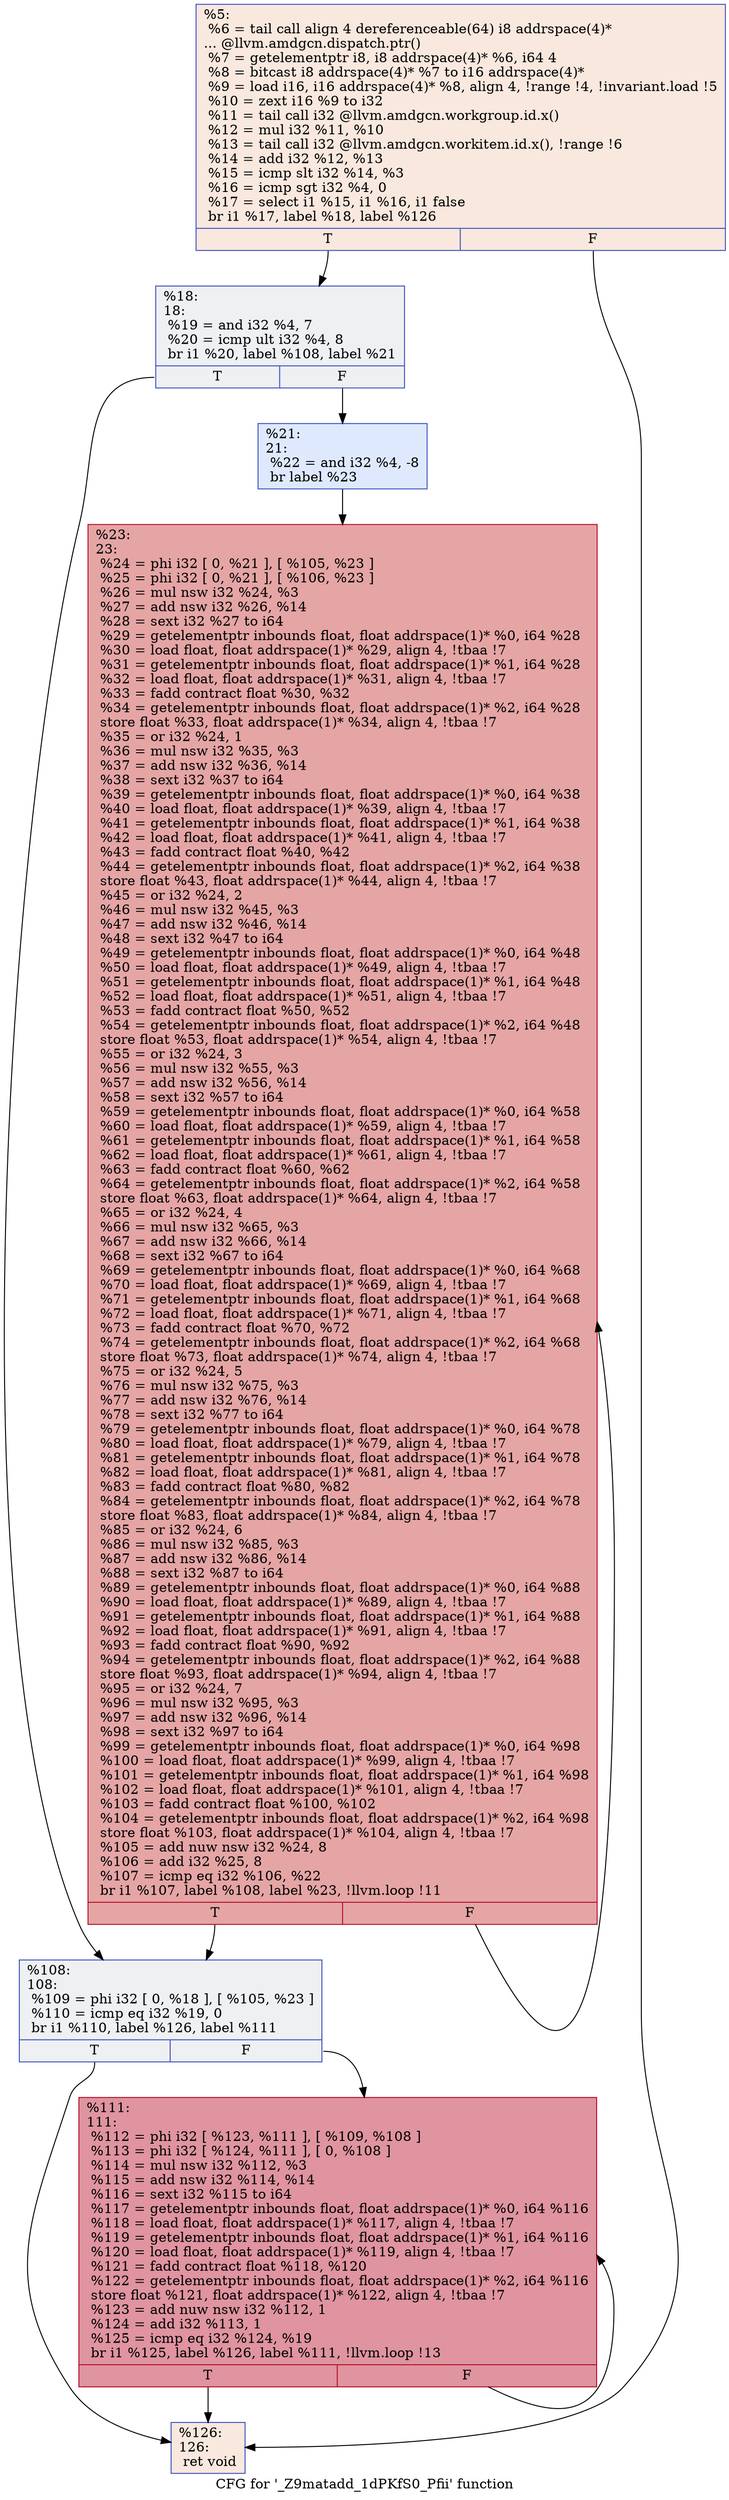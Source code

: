 digraph "CFG for '_Z9matadd_1dPKfS0_Pfii' function" {
	label="CFG for '_Z9matadd_1dPKfS0_Pfii' function";

	Node0x55396e0 [shape=record,color="#3d50c3ff", style=filled, fillcolor="#f2cab570",label="{%5:\l  %6 = tail call align 4 dereferenceable(64) i8 addrspace(4)*\l... @llvm.amdgcn.dispatch.ptr()\l  %7 = getelementptr i8, i8 addrspace(4)* %6, i64 4\l  %8 = bitcast i8 addrspace(4)* %7 to i16 addrspace(4)*\l  %9 = load i16, i16 addrspace(4)* %8, align 4, !range !4, !invariant.load !5\l  %10 = zext i16 %9 to i32\l  %11 = tail call i32 @llvm.amdgcn.workgroup.id.x()\l  %12 = mul i32 %11, %10\l  %13 = tail call i32 @llvm.amdgcn.workitem.id.x(), !range !6\l  %14 = add i32 %12, %13\l  %15 = icmp slt i32 %14, %3\l  %16 = icmp sgt i32 %4, 0\l  %17 = select i1 %15, i1 %16, i1 false\l  br i1 %17, label %18, label %126\l|{<s0>T|<s1>F}}"];
	Node0x55396e0:s0 -> Node0x553a060;
	Node0x55396e0:s1 -> Node0x553b830;
	Node0x553a060 [shape=record,color="#3d50c3ff", style=filled, fillcolor="#d9dce170",label="{%18:\l18:                                               \l  %19 = and i32 %4, 7\l  %20 = icmp ult i32 %4, 8\l  br i1 %20, label %108, label %21\l|{<s0>T|<s1>F}}"];
	Node0x553a060:s0 -> Node0x553baf0;
	Node0x553a060:s1 -> Node0x553bb40;
	Node0x553bb40 [shape=record,color="#3d50c3ff", style=filled, fillcolor="#b5cdfa70",label="{%21:\l21:                                               \l  %22 = and i32 %4, -8\l  br label %23\l}"];
	Node0x553bb40 -> Node0x553bd40;
	Node0x553bd40 [shape=record,color="#b70d28ff", style=filled, fillcolor="#c5333470",label="{%23:\l23:                                               \l  %24 = phi i32 [ 0, %21 ], [ %105, %23 ]\l  %25 = phi i32 [ 0, %21 ], [ %106, %23 ]\l  %26 = mul nsw i32 %24, %3\l  %27 = add nsw i32 %26, %14\l  %28 = sext i32 %27 to i64\l  %29 = getelementptr inbounds float, float addrspace(1)* %0, i64 %28\l  %30 = load float, float addrspace(1)* %29, align 4, !tbaa !7\l  %31 = getelementptr inbounds float, float addrspace(1)* %1, i64 %28\l  %32 = load float, float addrspace(1)* %31, align 4, !tbaa !7\l  %33 = fadd contract float %30, %32\l  %34 = getelementptr inbounds float, float addrspace(1)* %2, i64 %28\l  store float %33, float addrspace(1)* %34, align 4, !tbaa !7\l  %35 = or i32 %24, 1\l  %36 = mul nsw i32 %35, %3\l  %37 = add nsw i32 %36, %14\l  %38 = sext i32 %37 to i64\l  %39 = getelementptr inbounds float, float addrspace(1)* %0, i64 %38\l  %40 = load float, float addrspace(1)* %39, align 4, !tbaa !7\l  %41 = getelementptr inbounds float, float addrspace(1)* %1, i64 %38\l  %42 = load float, float addrspace(1)* %41, align 4, !tbaa !7\l  %43 = fadd contract float %40, %42\l  %44 = getelementptr inbounds float, float addrspace(1)* %2, i64 %38\l  store float %43, float addrspace(1)* %44, align 4, !tbaa !7\l  %45 = or i32 %24, 2\l  %46 = mul nsw i32 %45, %3\l  %47 = add nsw i32 %46, %14\l  %48 = sext i32 %47 to i64\l  %49 = getelementptr inbounds float, float addrspace(1)* %0, i64 %48\l  %50 = load float, float addrspace(1)* %49, align 4, !tbaa !7\l  %51 = getelementptr inbounds float, float addrspace(1)* %1, i64 %48\l  %52 = load float, float addrspace(1)* %51, align 4, !tbaa !7\l  %53 = fadd contract float %50, %52\l  %54 = getelementptr inbounds float, float addrspace(1)* %2, i64 %48\l  store float %53, float addrspace(1)* %54, align 4, !tbaa !7\l  %55 = or i32 %24, 3\l  %56 = mul nsw i32 %55, %3\l  %57 = add nsw i32 %56, %14\l  %58 = sext i32 %57 to i64\l  %59 = getelementptr inbounds float, float addrspace(1)* %0, i64 %58\l  %60 = load float, float addrspace(1)* %59, align 4, !tbaa !7\l  %61 = getelementptr inbounds float, float addrspace(1)* %1, i64 %58\l  %62 = load float, float addrspace(1)* %61, align 4, !tbaa !7\l  %63 = fadd contract float %60, %62\l  %64 = getelementptr inbounds float, float addrspace(1)* %2, i64 %58\l  store float %63, float addrspace(1)* %64, align 4, !tbaa !7\l  %65 = or i32 %24, 4\l  %66 = mul nsw i32 %65, %3\l  %67 = add nsw i32 %66, %14\l  %68 = sext i32 %67 to i64\l  %69 = getelementptr inbounds float, float addrspace(1)* %0, i64 %68\l  %70 = load float, float addrspace(1)* %69, align 4, !tbaa !7\l  %71 = getelementptr inbounds float, float addrspace(1)* %1, i64 %68\l  %72 = load float, float addrspace(1)* %71, align 4, !tbaa !7\l  %73 = fadd contract float %70, %72\l  %74 = getelementptr inbounds float, float addrspace(1)* %2, i64 %68\l  store float %73, float addrspace(1)* %74, align 4, !tbaa !7\l  %75 = or i32 %24, 5\l  %76 = mul nsw i32 %75, %3\l  %77 = add nsw i32 %76, %14\l  %78 = sext i32 %77 to i64\l  %79 = getelementptr inbounds float, float addrspace(1)* %0, i64 %78\l  %80 = load float, float addrspace(1)* %79, align 4, !tbaa !7\l  %81 = getelementptr inbounds float, float addrspace(1)* %1, i64 %78\l  %82 = load float, float addrspace(1)* %81, align 4, !tbaa !7\l  %83 = fadd contract float %80, %82\l  %84 = getelementptr inbounds float, float addrspace(1)* %2, i64 %78\l  store float %83, float addrspace(1)* %84, align 4, !tbaa !7\l  %85 = or i32 %24, 6\l  %86 = mul nsw i32 %85, %3\l  %87 = add nsw i32 %86, %14\l  %88 = sext i32 %87 to i64\l  %89 = getelementptr inbounds float, float addrspace(1)* %0, i64 %88\l  %90 = load float, float addrspace(1)* %89, align 4, !tbaa !7\l  %91 = getelementptr inbounds float, float addrspace(1)* %1, i64 %88\l  %92 = load float, float addrspace(1)* %91, align 4, !tbaa !7\l  %93 = fadd contract float %90, %92\l  %94 = getelementptr inbounds float, float addrspace(1)* %2, i64 %88\l  store float %93, float addrspace(1)* %94, align 4, !tbaa !7\l  %95 = or i32 %24, 7\l  %96 = mul nsw i32 %95, %3\l  %97 = add nsw i32 %96, %14\l  %98 = sext i32 %97 to i64\l  %99 = getelementptr inbounds float, float addrspace(1)* %0, i64 %98\l  %100 = load float, float addrspace(1)* %99, align 4, !tbaa !7\l  %101 = getelementptr inbounds float, float addrspace(1)* %1, i64 %98\l  %102 = load float, float addrspace(1)* %101, align 4, !tbaa !7\l  %103 = fadd contract float %100, %102\l  %104 = getelementptr inbounds float, float addrspace(1)* %2, i64 %98\l  store float %103, float addrspace(1)* %104, align 4, !tbaa !7\l  %105 = add nuw nsw i32 %24, 8\l  %106 = add i32 %25, 8\l  %107 = icmp eq i32 %106, %22\l  br i1 %107, label %108, label %23, !llvm.loop !11\l|{<s0>T|<s1>F}}"];
	Node0x553bd40:s0 -> Node0x553baf0;
	Node0x553bd40:s1 -> Node0x553bd40;
	Node0x553baf0 [shape=record,color="#3d50c3ff", style=filled, fillcolor="#d9dce170",label="{%108:\l108:                                              \l  %109 = phi i32 [ 0, %18 ], [ %105, %23 ]\l  %110 = icmp eq i32 %19, 0\l  br i1 %110, label %126, label %111\l|{<s0>T|<s1>F}}"];
	Node0x553baf0:s0 -> Node0x553b830;
	Node0x553baf0:s1 -> Node0x553ff80;
	Node0x553ff80 [shape=record,color="#b70d28ff", style=filled, fillcolor="#b70d2870",label="{%111:\l111:                                              \l  %112 = phi i32 [ %123, %111 ], [ %109, %108 ]\l  %113 = phi i32 [ %124, %111 ], [ 0, %108 ]\l  %114 = mul nsw i32 %112, %3\l  %115 = add nsw i32 %114, %14\l  %116 = sext i32 %115 to i64\l  %117 = getelementptr inbounds float, float addrspace(1)* %0, i64 %116\l  %118 = load float, float addrspace(1)* %117, align 4, !tbaa !7\l  %119 = getelementptr inbounds float, float addrspace(1)* %1, i64 %116\l  %120 = load float, float addrspace(1)* %119, align 4, !tbaa !7\l  %121 = fadd contract float %118, %120\l  %122 = getelementptr inbounds float, float addrspace(1)* %2, i64 %116\l  store float %121, float addrspace(1)* %122, align 4, !tbaa !7\l  %123 = add nuw nsw i32 %112, 1\l  %124 = add i32 %113, 1\l  %125 = icmp eq i32 %124, %19\l  br i1 %125, label %126, label %111, !llvm.loop !13\l|{<s0>T|<s1>F}}"];
	Node0x553ff80:s0 -> Node0x553b830;
	Node0x553ff80:s1 -> Node0x553ff80;
	Node0x553b830 [shape=record,color="#3d50c3ff", style=filled, fillcolor="#f2cab570",label="{%126:\l126:                                              \l  ret void\l}"];
}
